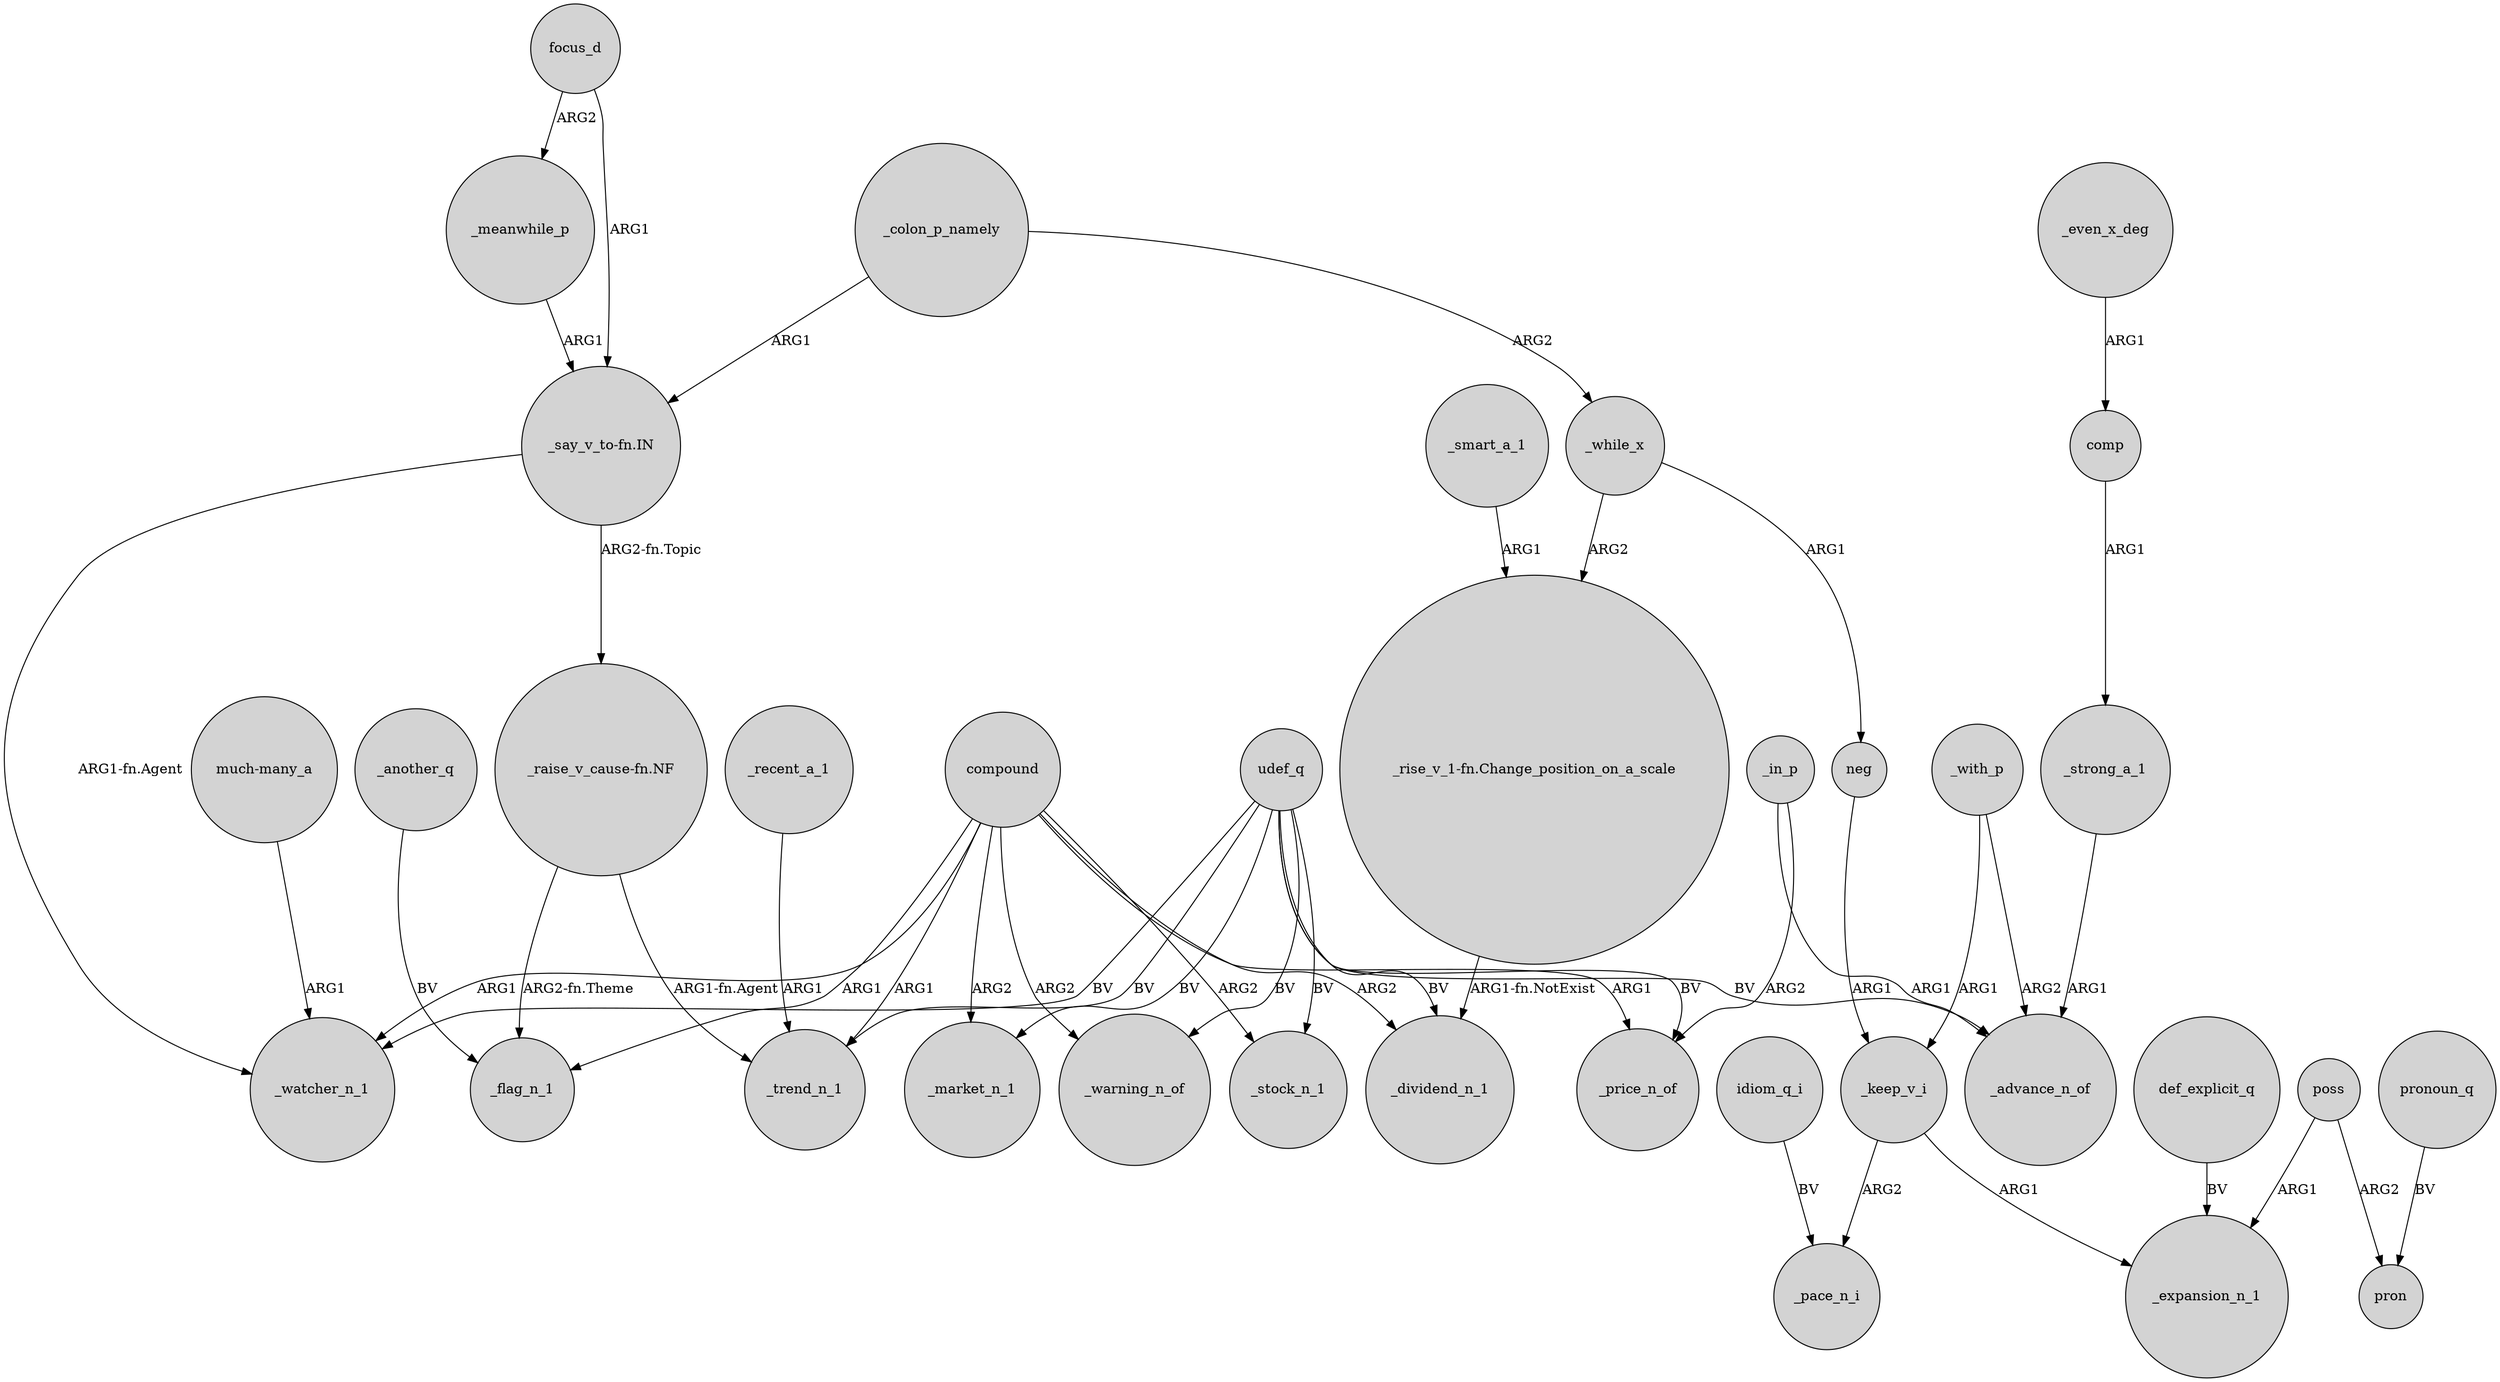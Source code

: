 digraph {
	node [shape=circle style=filled]
	compound -> _market_n_1 [label=ARG2]
	_keep_v_i -> _pace_n_i [label=ARG2]
	udef_q -> _watcher_n_1 [label=BV]
	def_explicit_q -> _expansion_n_1 [label=BV]
	_in_p -> _advance_n_of [label=ARG1]
	_colon_p_namely -> _while_x [label=ARG2]
	udef_q -> _advance_n_of [label=BV]
	udef_q -> _price_n_of [label=BV]
	poss -> pron [label=ARG2]
	"_say_v_to-fn.IN" -> _watcher_n_1 [label="ARG1-fn.Agent"]
	compound -> _watcher_n_1 [label=ARG1]
	compound -> _flag_n_1 [label=ARG1]
	_with_p -> _keep_v_i [label=ARG1]
	compound -> _warning_n_of [label=ARG2]
	_while_x -> neg [label=ARG1]
	udef_q -> _market_n_1 [label=BV]
	_another_q -> _flag_n_1 [label=BV]
	_meanwhile_p -> "_say_v_to-fn.IN" [label=ARG1]
	_even_x_deg -> comp [label=ARG1]
	compound -> _stock_n_1 [label=ARG2]
	udef_q -> _trend_n_1 [label=BV]
	_colon_p_namely -> "_say_v_to-fn.IN" [label=ARG1]
	pronoun_q -> pron [label=BV]
	compound -> _trend_n_1 [label=ARG1]
	comp -> _strong_a_1 [label=ARG1]
	neg -> _keep_v_i [label=ARG1]
	udef_q -> _stock_n_1 [label=BV]
	_keep_v_i -> _expansion_n_1 [label=ARG1]
	focus_d -> _meanwhile_p [label=ARG2]
	idiom_q_i -> _pace_n_i [label=BV]
	_with_p -> _advance_n_of [label=ARG2]
	_while_x -> "_rise_v_1-fn.Change_position_on_a_scale" [label=ARG2]
	udef_q -> _warning_n_of [label=BV]
	"_raise_v_cause-fn.NF" -> _flag_n_1 [label="ARG2-fn.Theme"]
	compound -> _dividend_n_1 [label=ARG2]
	"_say_v_to-fn.IN" -> "_raise_v_cause-fn.NF" [label="ARG2-fn.Topic"]
	_smart_a_1 -> "_rise_v_1-fn.Change_position_on_a_scale" [label=ARG1]
	udef_q -> _dividend_n_1 [label=BV]
	_in_p -> _price_n_of [label=ARG2]
	"_raise_v_cause-fn.NF" -> _trend_n_1 [label="ARG1-fn.Agent"]
	compound -> _price_n_of [label=ARG1]
	"much-many_a" -> _watcher_n_1 [label=ARG1]
	"_rise_v_1-fn.Change_position_on_a_scale" -> _dividend_n_1 [label="ARG1-fn.NotExist"]
	_recent_a_1 -> _trend_n_1 [label=ARG1]
	_strong_a_1 -> _advance_n_of [label=ARG1]
	poss -> _expansion_n_1 [label=ARG1]
	focus_d -> "_say_v_to-fn.IN" [label=ARG1]
}
